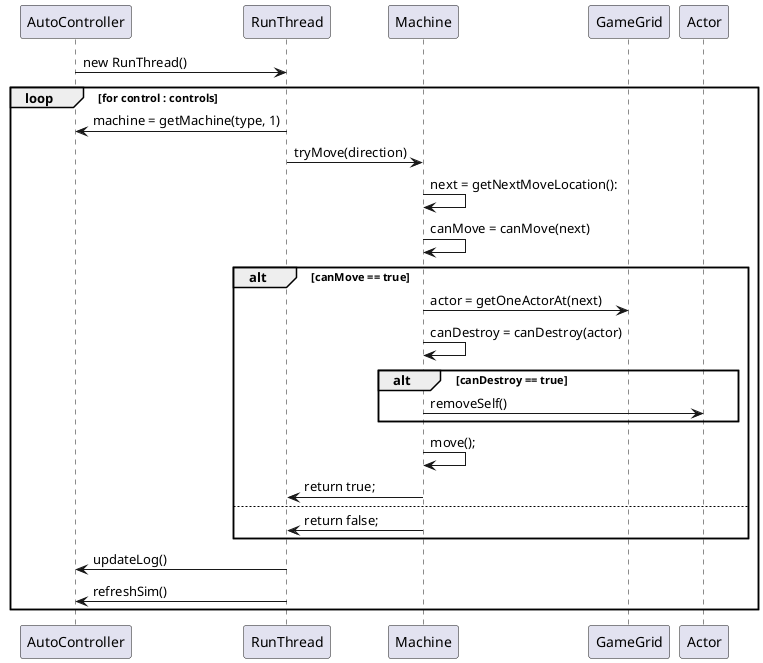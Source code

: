 @startuml
'https://plantuml.com/sequence-diagram


AutoController -> RunThread : new RunThread()
loop for control : controls
    RunThread -> AutoController : machine = getMachine(type, 1)
    RunThread -> Machine : tryMove(direction)
    Machine -> Machine : next = getNextMoveLocation():
    Machine -> Machine : canMove = canMove(next)
    alt canMove == true
        Machine -> GameGrid : actor = getOneActorAt(next)
        Machine -> Machine : canDestroy = canDestroy(actor)
        alt canDestroy == true
            Machine -> Actor : removeSelf()
        end
        Machine -> Machine : move();
        Machine -> RunThread : return true;
    else
        Machine -> RunThread : return false;
    end
    RunThread -> AutoController : updateLog()
    RunThread -> AutoController : refreshSim()
end
@enduml